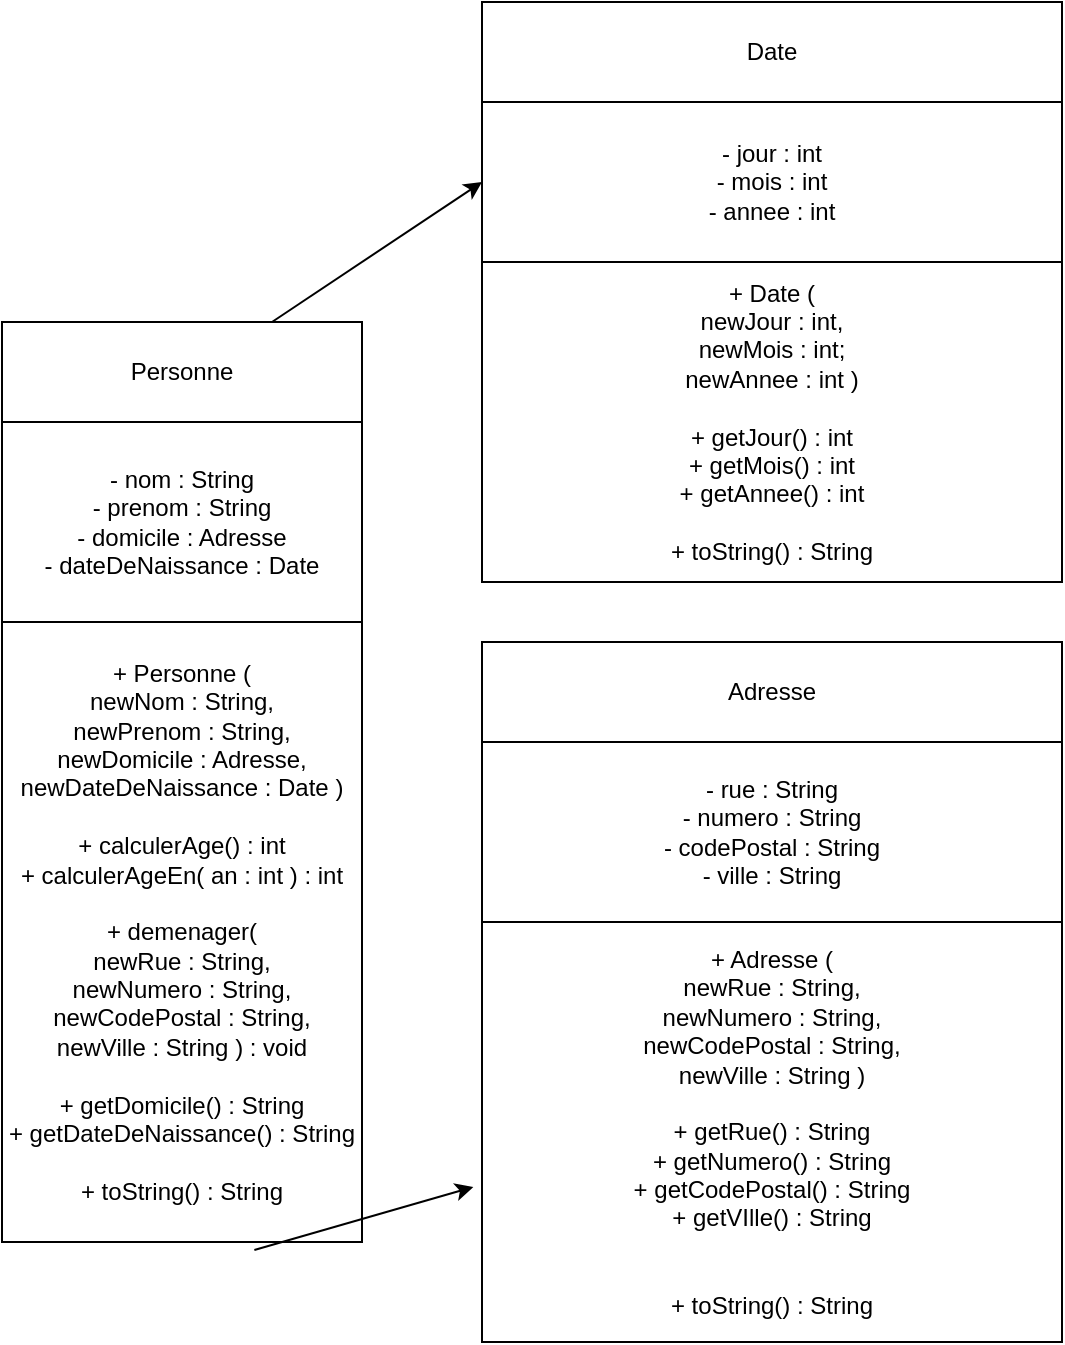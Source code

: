 <mxfile version="20.3.7" type="device"><diagram id="MWvAVV6HmGFW4xf0tlz7" name="Page-1"><mxGraphModel dx="760" dy="760" grid="1" gridSize="10" guides="1" tooltips="1" connect="1" arrows="1" fold="1" page="1" pageScale="1" pageWidth="827" pageHeight="1169" math="0" shadow="0"><root><mxCell id="0"/><mxCell id="1" parent="0"/><mxCell id="GmTfUlWUqyBV8qZJR_ks-1" value="Personne" style="rounded=0;whiteSpace=wrap;html=1;" vertex="1" parent="1"><mxGeometry x="80" y="180" width="180" height="50" as="geometry"/></mxCell><mxCell id="GmTfUlWUqyBV8qZJR_ks-2" value="- nom : String&lt;br&gt;- prenom : String&lt;br&gt;- domicile : Adresse&lt;br&gt;- dateDeNaissance : Date" style="rounded=0;whiteSpace=wrap;html=1;" vertex="1" parent="1"><mxGeometry x="80" y="230" width="180" height="100" as="geometry"/></mxCell><mxCell id="GmTfUlWUqyBV8qZJR_ks-6" value="Adresse" style="rounded=0;whiteSpace=wrap;html=1;" vertex="1" parent="1"><mxGeometry x="320" y="340" width="290" height="50" as="geometry"/></mxCell><mxCell id="GmTfUlWUqyBV8qZJR_ks-10" value="- rue : String&lt;br&gt;- numero : String&lt;br&gt;- codePostal : String&lt;br&gt;- ville : String" style="rounded=0;whiteSpace=wrap;html=1;" vertex="1" parent="1"><mxGeometry x="320" y="390" width="290" height="90" as="geometry"/></mxCell><mxCell id="GmTfUlWUqyBV8qZJR_ks-11" value="Date" style="rounded=0;whiteSpace=wrap;html=1;" vertex="1" parent="1"><mxGeometry x="320" y="20" width="290" height="50" as="geometry"/></mxCell><mxCell id="GmTfUlWUqyBV8qZJR_ks-12" value="- jour : int&lt;br&gt;- mois : int&lt;br&gt;- annee : int" style="rounded=0;whiteSpace=wrap;html=1;" vertex="1" parent="1"><mxGeometry x="320" y="70" width="290" height="80" as="geometry"/></mxCell><mxCell id="GmTfUlWUqyBV8qZJR_ks-16" value="" style="endArrow=classic;html=1;rounded=0;entryX=0;entryY=0.5;entryDx=0;entryDy=0;exitX=0.75;exitY=0;exitDx=0;exitDy=0;" edge="1" parent="1" target="GmTfUlWUqyBV8qZJR_ks-12" source="GmTfUlWUqyBV8qZJR_ks-1"><mxGeometry width="50" height="50" relative="1" as="geometry"><mxPoint x="240" y="280" as="sourcePoint"/><mxPoint x="330" y="275" as="targetPoint"/></mxGeometry></mxCell><mxCell id="GmTfUlWUqyBV8qZJR_ks-20" value="+ Date (&lt;br&gt;newJour : int,&lt;br&gt;newMois : int;&lt;br&gt;newAnnee : int )&lt;br&gt;&lt;br&gt;+ getJour() : int&lt;br&gt;+ getMois() : int&lt;br&gt;+ getAnnee() : int&lt;br&gt;&lt;br&gt;+ toString() : String" style="rounded=0;whiteSpace=wrap;html=1;" vertex="1" parent="1"><mxGeometry x="320" y="150" width="290" height="160" as="geometry"/></mxCell><mxCell id="GmTfUlWUqyBV8qZJR_ks-21" value="+ Adresse (&lt;br&gt;newRue : String,&lt;br&gt;newNumero : String,&lt;br&gt;newCodePostal : String,&lt;br&gt;newVille : String )&lt;br&gt;&lt;br&gt;+ getRue() : String&lt;br&gt;+ getNumero() : String&lt;br&gt;+ getCodePostal() : String&lt;br&gt;+ getVIlle() : String&lt;br&gt;&lt;br&gt;&lt;br&gt;+ toString() : String" style="rounded=0;whiteSpace=wrap;html=1;" vertex="1" parent="1"><mxGeometry x="320" y="480" width="290" height="210" as="geometry"/></mxCell><mxCell id="GmTfUlWUqyBV8qZJR_ks-22" value="+ Personne (&lt;br&gt;newNom : String,&lt;br&gt;newPrenom : String,&lt;br&gt;newDomicile : Adresse,&lt;br&gt;newDateDeNaissance : Date )&lt;br&gt;&lt;br&gt;+ calculerAge() : int&lt;br&gt;+ calculerAgeEn( an : int ) : int&lt;br&gt;&lt;br&gt;+ demenager( &lt;br&gt;newRue : String,&lt;br&gt;newNumero : String,&lt;br&gt;newCodePostal : String,&lt;br&gt;newVille : String ) : void&lt;br&gt;&lt;br&gt;+ getDomicile() : String&lt;br&gt;+ getDateDeNaissance() : String&lt;br&gt;&lt;br&gt;+ toString() : String" style="rounded=0;whiteSpace=wrap;html=1;" vertex="1" parent="1"><mxGeometry x="80" y="330" width="180" height="310" as="geometry"/></mxCell><mxCell id="GmTfUlWUqyBV8qZJR_ks-23" value="" style="endArrow=classic;html=1;rounded=0;entryX=-0.015;entryY=0.631;entryDx=0;entryDy=0;entryPerimeter=0;exitX=0.701;exitY=1.013;exitDx=0;exitDy=0;exitPerimeter=0;" edge="1" parent="1" source="GmTfUlWUqyBV8qZJR_ks-22" target="GmTfUlWUqyBV8qZJR_ks-21"><mxGeometry width="50" height="50" relative="1" as="geometry"><mxPoint x="180" y="570" as="sourcePoint"/><mxPoint x="230" y="520" as="targetPoint"/></mxGeometry></mxCell></root></mxGraphModel></diagram></mxfile>